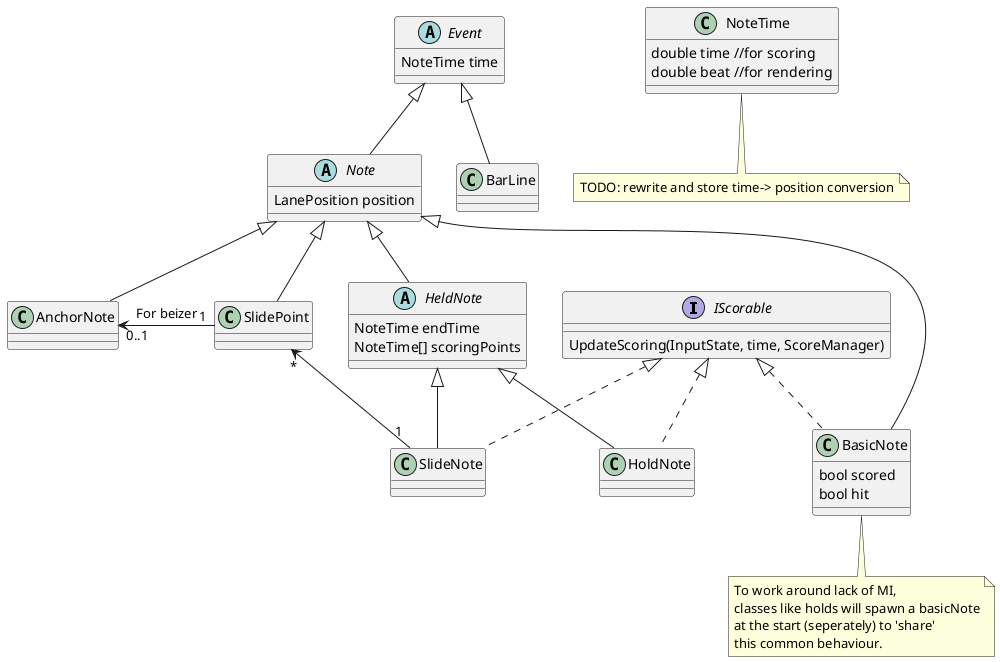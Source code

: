 ﻿@startuml
'https://plantuml.com/class-diagram

interface IScorable {
    UpdateScoring(InputState, time, ScoreManager)
}

abstract class Event {
    NoteTime time
}

class BarLine extends Event

abstract class Note extends Event {
    LanePosition position
}

class AnchorNote extends Note



class BasicNote extends Note Implements IScorable {
	bool scored
	bool hit
}
note bottom of BasicNote
	To work around lack of MI,
	classes like holds will spawn a basicNote
	at the start (seperately) to 'share'
	this common behaviour.
end note

abstract class HeldNote extends Note {
    NoteTime endTime
    NoteTime[] scoringPoints
}


class HoldNote extends HeldNote Implements IScorable

class SlidePoint extends Note

class SlideNote extends HeldNote implements IScorable

SlideNote "1"-left->"*" SlidePoint
SlidePoint "1"-left->"0..1" AnchorNote: For beizer

class NoteTime {
	double time //for scoring
	double beat //for rendering
}
note bottom of NoteTime
TODO: rewrite and store time-> position conversion
end note

@enduml